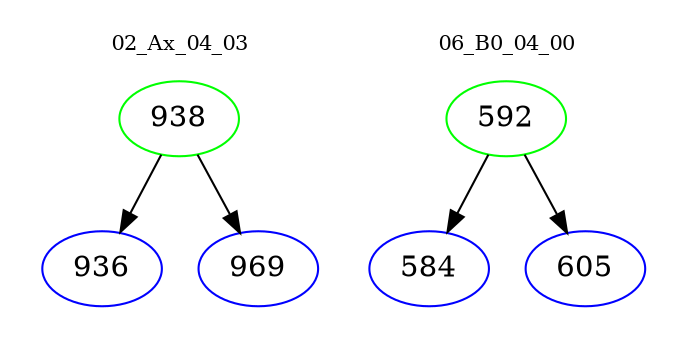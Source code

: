 digraph{
subgraph cluster_0 {
color = white
label = "02_Ax_04_03";
fontsize=10;
T0_938 [label="938", color="green"]
T0_938 -> T0_936 [color="black"]
T0_936 [label="936", color="blue"]
T0_938 -> T0_969 [color="black"]
T0_969 [label="969", color="blue"]
}
subgraph cluster_1 {
color = white
label = "06_B0_04_00";
fontsize=10;
T1_592 [label="592", color="green"]
T1_592 -> T1_584 [color="black"]
T1_584 [label="584", color="blue"]
T1_592 -> T1_605 [color="black"]
T1_605 [label="605", color="blue"]
}
}
